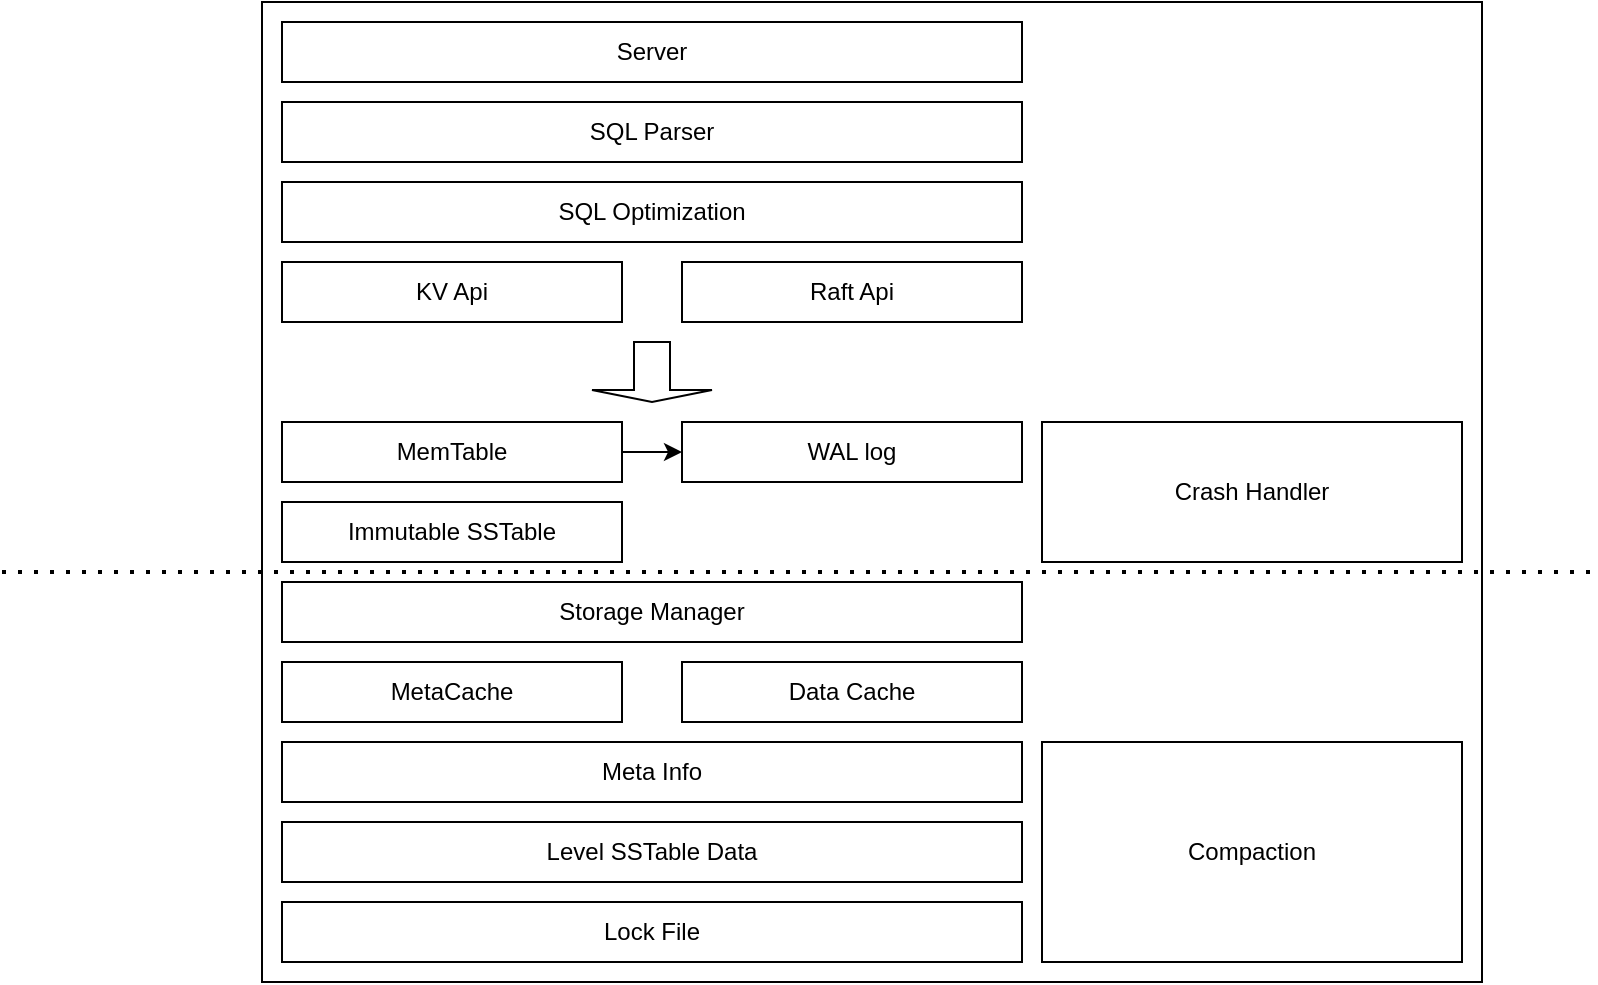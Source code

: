 <mxfile>
    <diagram id="Ny65mwLnFDzuYk7Xo06S" name="第 1 页">
        <mxGraphModel dx="1026" dy="739" grid="1" gridSize="10" guides="1" tooltips="1" connect="1" arrows="1" fold="1" page="1" pageScale="1" pageWidth="827" pageHeight="1169" math="0" shadow="0">
            <root>
                <mxCell id="0"/>
                <mxCell id="1" parent="0"/>
                <mxCell id="6" value="" style="rounded=0;whiteSpace=wrap;html=1;" parent="1" vertex="1">
                    <mxGeometry x="190" y="270" width="610" height="490" as="geometry"/>
                </mxCell>
                <mxCell id="7" value="Server" style="rounded=0;whiteSpace=wrap;html=1;" parent="1" vertex="1">
                    <mxGeometry x="200" y="280" width="370" height="30" as="geometry"/>
                </mxCell>
                <mxCell id="9" value="SQL Parser" style="rounded=0;whiteSpace=wrap;html=1;" parent="1" vertex="1">
                    <mxGeometry x="200" y="320" width="370" height="30" as="geometry"/>
                </mxCell>
                <mxCell id="10" value="SQL Optimization" style="rounded=0;whiteSpace=wrap;html=1;" parent="1" vertex="1">
                    <mxGeometry x="200" y="360" width="370" height="30" as="geometry"/>
                </mxCell>
                <mxCell id="11" value="KV Api" style="rounded=0;whiteSpace=wrap;html=1;" parent="1" vertex="1">
                    <mxGeometry x="200" y="400" width="170" height="30" as="geometry"/>
                </mxCell>
                <mxCell id="12" value="Raft Api" style="rounded=0;whiteSpace=wrap;html=1;" parent="1" vertex="1">
                    <mxGeometry x="400" y="400" width="170" height="30" as="geometry"/>
                </mxCell>
                <mxCell id="13" value="Immutable SSTable" style="rounded=0;whiteSpace=wrap;html=1;" parent="1" vertex="1">
                    <mxGeometry x="200" y="520" width="170" height="30" as="geometry"/>
                </mxCell>
                <mxCell id="14" value="WAL log" style="rounded=0;whiteSpace=wrap;html=1;" parent="1" vertex="1">
                    <mxGeometry x="400" y="480" width="170" height="30" as="geometry"/>
                </mxCell>
                <mxCell id="15" value="" style="shape=singleArrow;direction=south;whiteSpace=wrap;html=1;" parent="1" vertex="1">
                    <mxGeometry x="355" y="440" width="60" height="30" as="geometry"/>
                </mxCell>
                <mxCell id="24" style="edgeStyle=none;html=1;exitX=1;exitY=0.5;exitDx=0;exitDy=0;" parent="1" source="16" target="14" edge="1">
                    <mxGeometry relative="1" as="geometry"/>
                </mxCell>
                <mxCell id="16" value="MemTable" style="rounded=0;whiteSpace=wrap;html=1;" parent="1" vertex="1">
                    <mxGeometry x="200" y="480" width="170" height="30" as="geometry"/>
                </mxCell>
                <mxCell id="25" value="Level SSTable Data" style="rounded=0;whiteSpace=wrap;html=1;" parent="1" vertex="1">
                    <mxGeometry x="200" y="680" width="370" height="30" as="geometry"/>
                </mxCell>
                <mxCell id="26" value="Meta Info" style="rounded=0;whiteSpace=wrap;html=1;" parent="1" vertex="1">
                    <mxGeometry x="200" y="640" width="370" height="30" as="geometry"/>
                </mxCell>
                <mxCell id="27" value="Compaction" style="rounded=0;whiteSpace=wrap;html=1;" parent="1" vertex="1">
                    <mxGeometry x="580" y="640" width="210" height="110" as="geometry"/>
                </mxCell>
                <mxCell id="28" value="Lock File" style="rounded=0;whiteSpace=wrap;html=1;" parent="1" vertex="1">
                    <mxGeometry x="200" y="720" width="370" height="30" as="geometry"/>
                </mxCell>
                <mxCell id="29" value="Crash Handler" style="rounded=0;whiteSpace=wrap;html=1;" parent="1" vertex="1">
                    <mxGeometry x="580" y="480" width="210" height="70" as="geometry"/>
                </mxCell>
                <mxCell id="30" value="Storage Manager" style="rounded=0;whiteSpace=wrap;html=1;" vertex="1" parent="1">
                    <mxGeometry x="200" y="560" width="370" height="30" as="geometry"/>
                </mxCell>
                <mxCell id="31" value="Data Cache" style="rounded=0;whiteSpace=wrap;html=1;" vertex="1" parent="1">
                    <mxGeometry x="400" y="600" width="170" height="30" as="geometry"/>
                </mxCell>
                <mxCell id="32" value="MetaCache" style="rounded=0;whiteSpace=wrap;html=1;" vertex="1" parent="1">
                    <mxGeometry x="200" y="600" width="170" height="30" as="geometry"/>
                </mxCell>
                <mxCell id="33" value="" style="endArrow=none;dashed=1;html=1;dashPattern=1 3;strokeWidth=2;" edge="1" parent="1">
                    <mxGeometry width="50" height="50" relative="1" as="geometry">
                        <mxPoint x="60" y="555" as="sourcePoint"/>
                        <mxPoint x="855" y="555" as="targetPoint"/>
                    </mxGeometry>
                </mxCell>
            </root>
        </mxGraphModel>
    </diagram>
</mxfile>